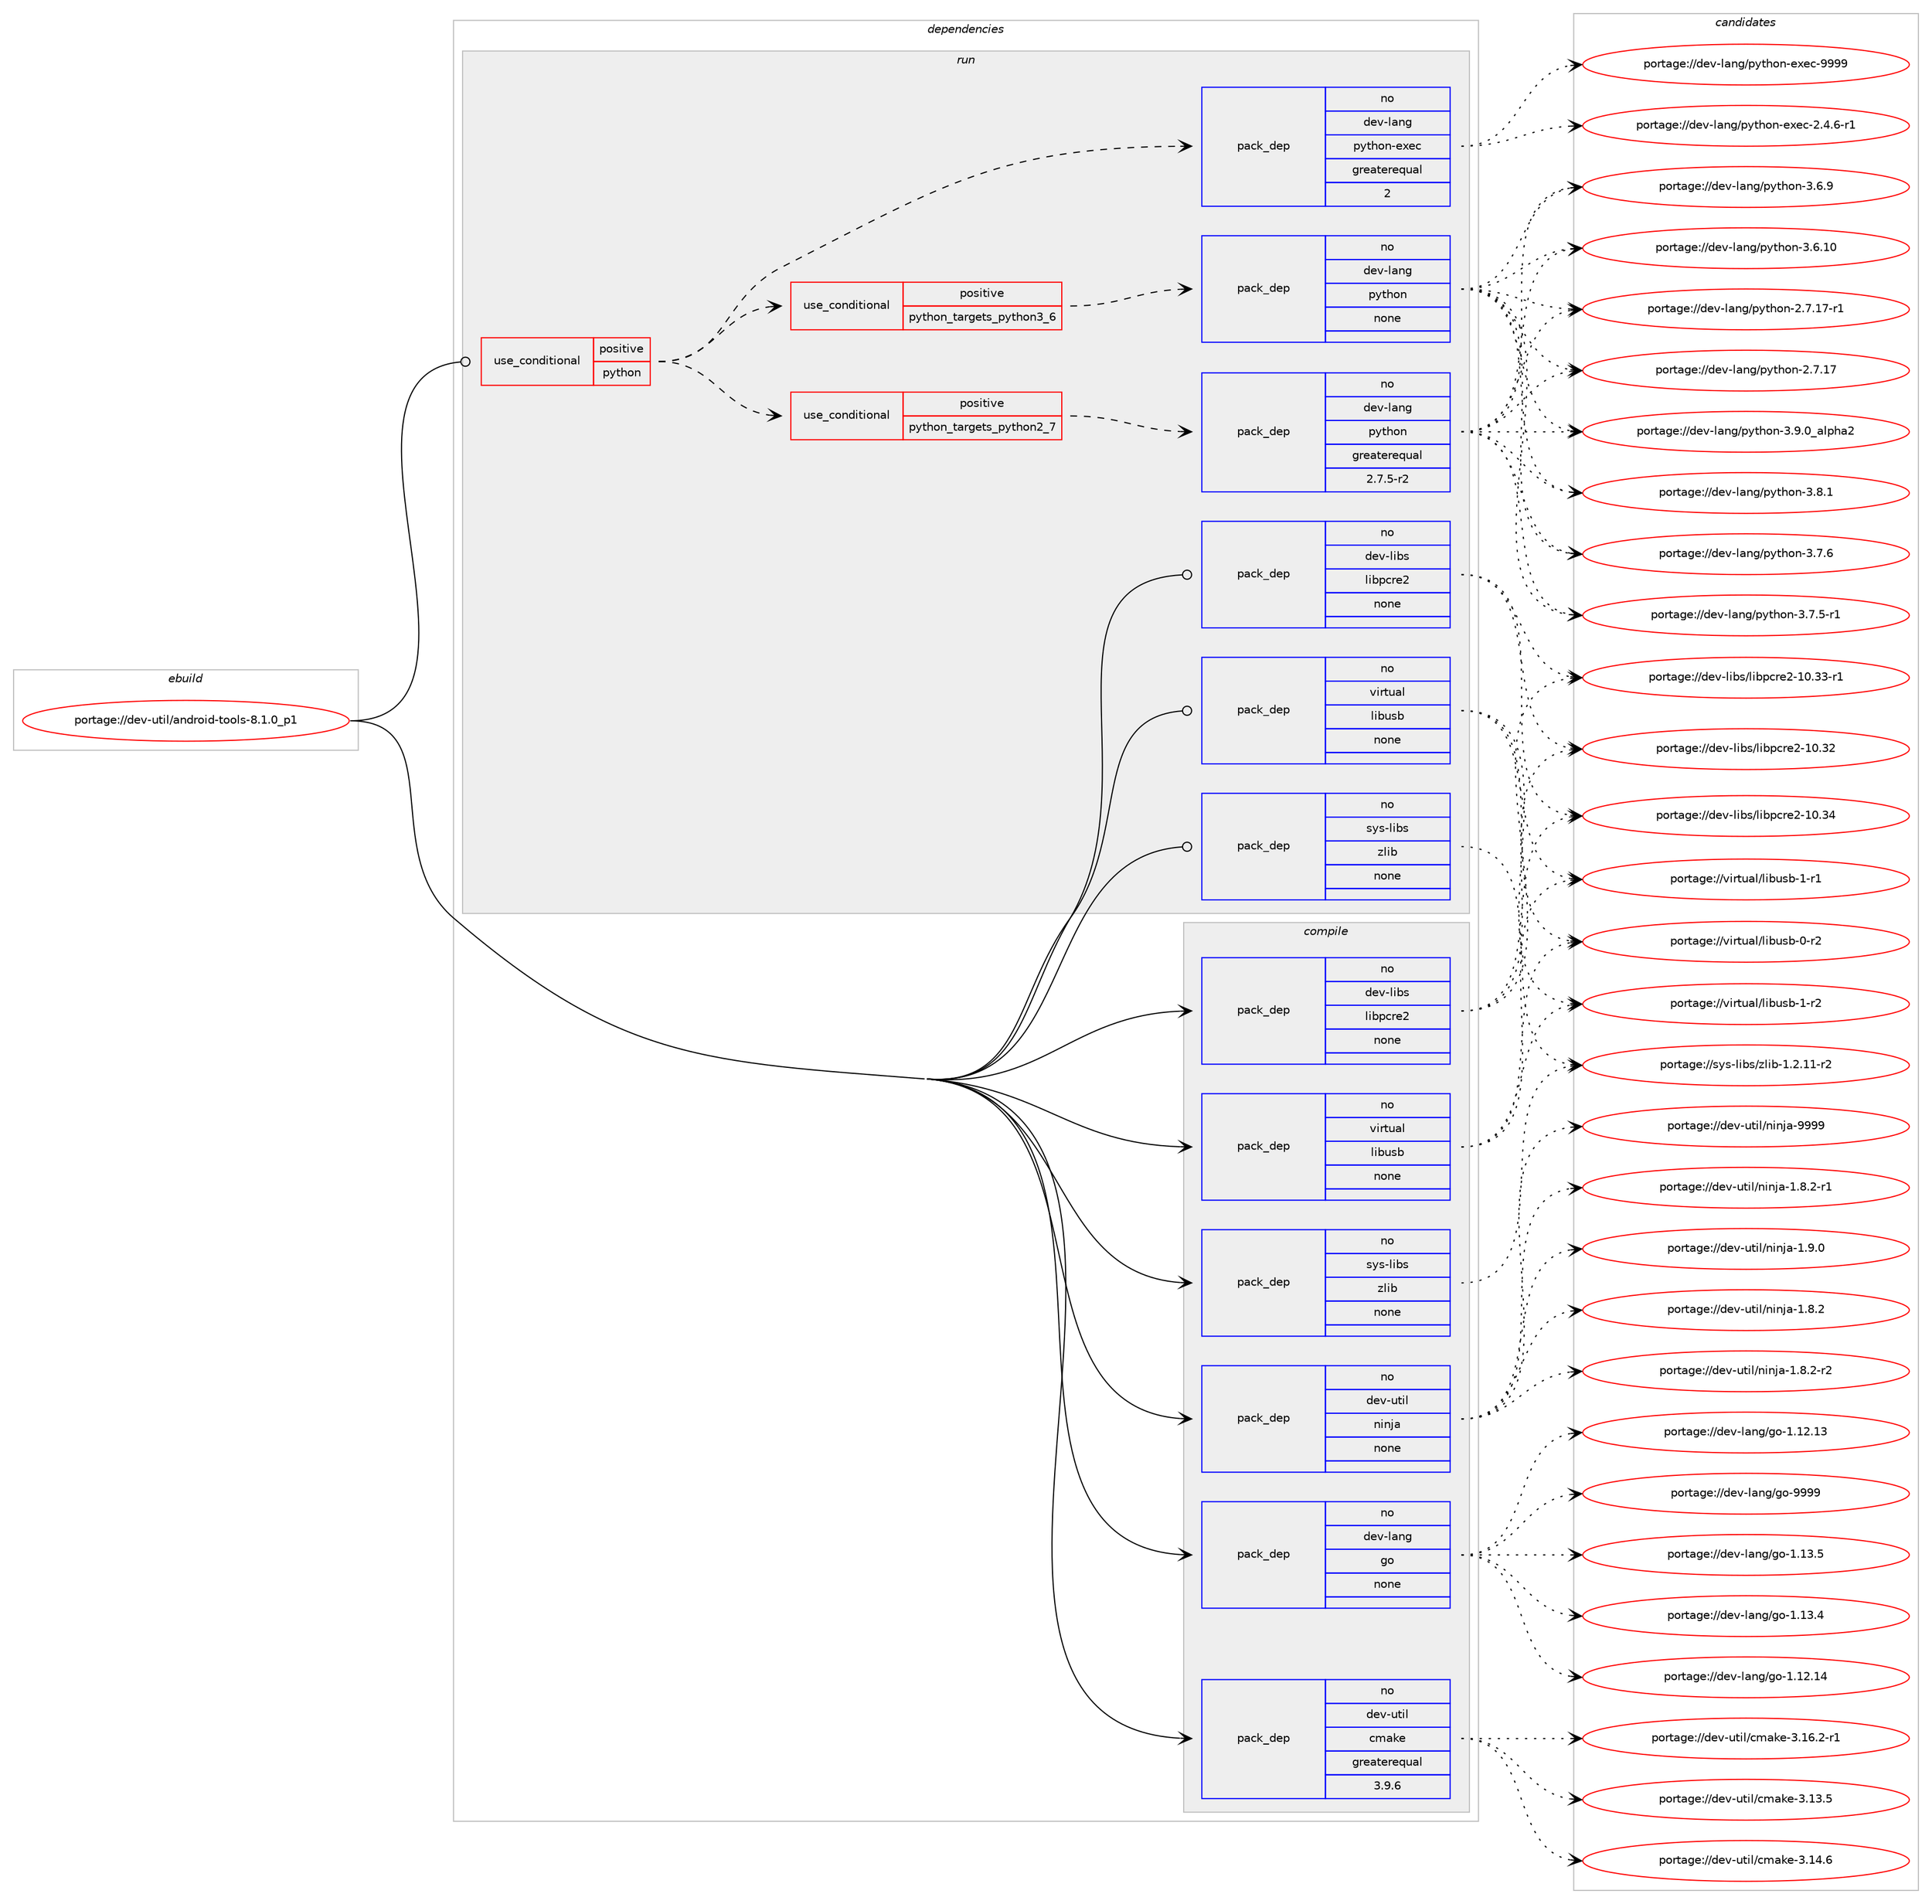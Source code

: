 digraph prolog {

# *************
# Graph options
# *************

newrank=true;
concentrate=true;
compound=true;
graph [rankdir=LR,fontname=Helvetica,fontsize=10,ranksep=1.5];#, ranksep=2.5, nodesep=0.2];
edge  [arrowhead=vee];
node  [fontname=Helvetica,fontsize=10];

# **********
# The ebuild
# **********

subgraph cluster_leftcol {
color=gray;
label=<<i>ebuild</i>>;
id [label="portage://dev-util/android-tools-8.1.0_p1", color=red, width=4, href="../dev-util/android-tools-8.1.0_p1.svg"];
}

# ****************
# The dependencies
# ****************

subgraph cluster_midcol {
color=gray;
label=<<i>dependencies</i>>;
subgraph cluster_compile {
fillcolor="#eeeeee";
style=filled;
label=<<i>compile</i>>;
subgraph pack238616 {
dependency307107 [label=<<TABLE BORDER="0" CELLBORDER="1" CELLSPACING="0" CELLPADDING="4" WIDTH="220"><TR><TD ROWSPAN="6" CELLPADDING="30">pack_dep</TD></TR><TR><TD WIDTH="110">no</TD></TR><TR><TD>dev-lang</TD></TR><TR><TD>go</TD></TR><TR><TD>none</TD></TR><TR><TD></TD></TR></TABLE>>, shape=none, color=blue];
}
id:e -> dependency307107:w [weight=20,style="solid",arrowhead="vee"];
subgraph pack238617 {
dependency307108 [label=<<TABLE BORDER="0" CELLBORDER="1" CELLSPACING="0" CELLPADDING="4" WIDTH="220"><TR><TD ROWSPAN="6" CELLPADDING="30">pack_dep</TD></TR><TR><TD WIDTH="110">no</TD></TR><TR><TD>dev-libs</TD></TR><TR><TD>libpcre2</TD></TR><TR><TD>none</TD></TR><TR><TD></TD></TR></TABLE>>, shape=none, color=blue];
}
id:e -> dependency307108:w [weight=20,style="solid",arrowhead="vee"];
subgraph pack238618 {
dependency307109 [label=<<TABLE BORDER="0" CELLBORDER="1" CELLSPACING="0" CELLPADDING="4" WIDTH="220"><TR><TD ROWSPAN="6" CELLPADDING="30">pack_dep</TD></TR><TR><TD WIDTH="110">no</TD></TR><TR><TD>dev-util</TD></TR><TR><TD>cmake</TD></TR><TR><TD>greaterequal</TD></TR><TR><TD>3.9.6</TD></TR></TABLE>>, shape=none, color=blue];
}
id:e -> dependency307109:w [weight=20,style="solid",arrowhead="vee"];
subgraph pack238619 {
dependency307110 [label=<<TABLE BORDER="0" CELLBORDER="1" CELLSPACING="0" CELLPADDING="4" WIDTH="220"><TR><TD ROWSPAN="6" CELLPADDING="30">pack_dep</TD></TR><TR><TD WIDTH="110">no</TD></TR><TR><TD>dev-util</TD></TR><TR><TD>ninja</TD></TR><TR><TD>none</TD></TR><TR><TD></TD></TR></TABLE>>, shape=none, color=blue];
}
id:e -> dependency307110:w [weight=20,style="solid",arrowhead="vee"];
subgraph pack238620 {
dependency307111 [label=<<TABLE BORDER="0" CELLBORDER="1" CELLSPACING="0" CELLPADDING="4" WIDTH="220"><TR><TD ROWSPAN="6" CELLPADDING="30">pack_dep</TD></TR><TR><TD WIDTH="110">no</TD></TR><TR><TD>sys-libs</TD></TR><TR><TD>zlib</TD></TR><TR><TD>none</TD></TR><TR><TD></TD></TR></TABLE>>, shape=none, color=blue];
}
id:e -> dependency307111:w [weight=20,style="solid",arrowhead="vee"];
subgraph pack238621 {
dependency307112 [label=<<TABLE BORDER="0" CELLBORDER="1" CELLSPACING="0" CELLPADDING="4" WIDTH="220"><TR><TD ROWSPAN="6" CELLPADDING="30">pack_dep</TD></TR><TR><TD WIDTH="110">no</TD></TR><TR><TD>virtual</TD></TR><TR><TD>libusb</TD></TR><TR><TD>none</TD></TR><TR><TD></TD></TR></TABLE>>, shape=none, color=blue];
}
id:e -> dependency307112:w [weight=20,style="solid",arrowhead="vee"];
}
subgraph cluster_compileandrun {
fillcolor="#eeeeee";
style=filled;
label=<<i>compile and run</i>>;
}
subgraph cluster_run {
fillcolor="#eeeeee";
style=filled;
label=<<i>run</i>>;
subgraph cond63802 {
dependency307113 [label=<<TABLE BORDER="0" CELLBORDER="1" CELLSPACING="0" CELLPADDING="4"><TR><TD ROWSPAN="3" CELLPADDING="10">use_conditional</TD></TR><TR><TD>positive</TD></TR><TR><TD>python</TD></TR></TABLE>>, shape=none, color=red];
subgraph cond63803 {
dependency307114 [label=<<TABLE BORDER="0" CELLBORDER="1" CELLSPACING="0" CELLPADDING="4"><TR><TD ROWSPAN="3" CELLPADDING="10">use_conditional</TD></TR><TR><TD>positive</TD></TR><TR><TD>python_targets_python2_7</TD></TR></TABLE>>, shape=none, color=red];
subgraph pack238622 {
dependency307115 [label=<<TABLE BORDER="0" CELLBORDER="1" CELLSPACING="0" CELLPADDING="4" WIDTH="220"><TR><TD ROWSPAN="6" CELLPADDING="30">pack_dep</TD></TR><TR><TD WIDTH="110">no</TD></TR><TR><TD>dev-lang</TD></TR><TR><TD>python</TD></TR><TR><TD>greaterequal</TD></TR><TR><TD>2.7.5-r2</TD></TR></TABLE>>, shape=none, color=blue];
}
dependency307114:e -> dependency307115:w [weight=20,style="dashed",arrowhead="vee"];
}
dependency307113:e -> dependency307114:w [weight=20,style="dashed",arrowhead="vee"];
subgraph cond63804 {
dependency307116 [label=<<TABLE BORDER="0" CELLBORDER="1" CELLSPACING="0" CELLPADDING="4"><TR><TD ROWSPAN="3" CELLPADDING="10">use_conditional</TD></TR><TR><TD>positive</TD></TR><TR><TD>python_targets_python3_6</TD></TR></TABLE>>, shape=none, color=red];
subgraph pack238623 {
dependency307117 [label=<<TABLE BORDER="0" CELLBORDER="1" CELLSPACING="0" CELLPADDING="4" WIDTH="220"><TR><TD ROWSPAN="6" CELLPADDING="30">pack_dep</TD></TR><TR><TD WIDTH="110">no</TD></TR><TR><TD>dev-lang</TD></TR><TR><TD>python</TD></TR><TR><TD>none</TD></TR><TR><TD></TD></TR></TABLE>>, shape=none, color=blue];
}
dependency307116:e -> dependency307117:w [weight=20,style="dashed",arrowhead="vee"];
}
dependency307113:e -> dependency307116:w [weight=20,style="dashed",arrowhead="vee"];
subgraph pack238624 {
dependency307118 [label=<<TABLE BORDER="0" CELLBORDER="1" CELLSPACING="0" CELLPADDING="4" WIDTH="220"><TR><TD ROWSPAN="6" CELLPADDING="30">pack_dep</TD></TR><TR><TD WIDTH="110">no</TD></TR><TR><TD>dev-lang</TD></TR><TR><TD>python-exec</TD></TR><TR><TD>greaterequal</TD></TR><TR><TD>2</TD></TR></TABLE>>, shape=none, color=blue];
}
dependency307113:e -> dependency307118:w [weight=20,style="dashed",arrowhead="vee"];
}
id:e -> dependency307113:w [weight=20,style="solid",arrowhead="odot"];
subgraph pack238625 {
dependency307119 [label=<<TABLE BORDER="0" CELLBORDER="1" CELLSPACING="0" CELLPADDING="4" WIDTH="220"><TR><TD ROWSPAN="6" CELLPADDING="30">pack_dep</TD></TR><TR><TD WIDTH="110">no</TD></TR><TR><TD>dev-libs</TD></TR><TR><TD>libpcre2</TD></TR><TR><TD>none</TD></TR><TR><TD></TD></TR></TABLE>>, shape=none, color=blue];
}
id:e -> dependency307119:w [weight=20,style="solid",arrowhead="odot"];
subgraph pack238626 {
dependency307120 [label=<<TABLE BORDER="0" CELLBORDER="1" CELLSPACING="0" CELLPADDING="4" WIDTH="220"><TR><TD ROWSPAN="6" CELLPADDING="30">pack_dep</TD></TR><TR><TD WIDTH="110">no</TD></TR><TR><TD>sys-libs</TD></TR><TR><TD>zlib</TD></TR><TR><TD>none</TD></TR><TR><TD></TD></TR></TABLE>>, shape=none, color=blue];
}
id:e -> dependency307120:w [weight=20,style="solid",arrowhead="odot"];
subgraph pack238627 {
dependency307121 [label=<<TABLE BORDER="0" CELLBORDER="1" CELLSPACING="0" CELLPADDING="4" WIDTH="220"><TR><TD ROWSPAN="6" CELLPADDING="30">pack_dep</TD></TR><TR><TD WIDTH="110">no</TD></TR><TR><TD>virtual</TD></TR><TR><TD>libusb</TD></TR><TR><TD>none</TD></TR><TR><TD></TD></TR></TABLE>>, shape=none, color=blue];
}
id:e -> dependency307121:w [weight=20,style="solid",arrowhead="odot"];
}
}

# **************
# The candidates
# **************

subgraph cluster_choices {
rank=same;
color=gray;
label=<<i>candidates</i>>;

subgraph choice238616 {
color=black;
nodesep=1;
choice1001011184510897110103471031114557575757 [label="portage://dev-lang/go-9999", color=red, width=4,href="../dev-lang/go-9999.svg"];
choice10010111845108971101034710311145494649514653 [label="portage://dev-lang/go-1.13.5", color=red, width=4,href="../dev-lang/go-1.13.5.svg"];
choice10010111845108971101034710311145494649514652 [label="portage://dev-lang/go-1.13.4", color=red, width=4,href="../dev-lang/go-1.13.4.svg"];
choice1001011184510897110103471031114549464950464952 [label="portage://dev-lang/go-1.12.14", color=red, width=4,href="../dev-lang/go-1.12.14.svg"];
choice1001011184510897110103471031114549464950464951 [label="portage://dev-lang/go-1.12.13", color=red, width=4,href="../dev-lang/go-1.12.13.svg"];
dependency307107:e -> choice1001011184510897110103471031114557575757:w [style=dotted,weight="100"];
dependency307107:e -> choice10010111845108971101034710311145494649514653:w [style=dotted,weight="100"];
dependency307107:e -> choice10010111845108971101034710311145494649514652:w [style=dotted,weight="100"];
dependency307107:e -> choice1001011184510897110103471031114549464950464952:w [style=dotted,weight="100"];
dependency307107:e -> choice1001011184510897110103471031114549464950464951:w [style=dotted,weight="100"];
}
subgraph choice238617 {
color=black;
nodesep=1;
choice100101118451081059811547108105981129911410150454948465152 [label="portage://dev-libs/libpcre2-10.34", color=red, width=4,href="../dev-libs/libpcre2-10.34.svg"];
choice1001011184510810598115471081059811299114101504549484651514511449 [label="portage://dev-libs/libpcre2-10.33-r1", color=red, width=4,href="../dev-libs/libpcre2-10.33-r1.svg"];
choice100101118451081059811547108105981129911410150454948465150 [label="portage://dev-libs/libpcre2-10.32", color=red, width=4,href="../dev-libs/libpcre2-10.32.svg"];
dependency307108:e -> choice100101118451081059811547108105981129911410150454948465152:w [style=dotted,weight="100"];
dependency307108:e -> choice1001011184510810598115471081059811299114101504549484651514511449:w [style=dotted,weight="100"];
dependency307108:e -> choice100101118451081059811547108105981129911410150454948465150:w [style=dotted,weight="100"];
}
subgraph choice238618 {
color=black;
nodesep=1;
choice10010111845117116105108479910997107101455146495446504511449 [label="portage://dev-util/cmake-3.16.2-r1", color=red, width=4,href="../dev-util/cmake-3.16.2-r1.svg"];
choice1001011184511711610510847991099710710145514649524654 [label="portage://dev-util/cmake-3.14.6", color=red, width=4,href="../dev-util/cmake-3.14.6.svg"];
choice1001011184511711610510847991099710710145514649514653 [label="portage://dev-util/cmake-3.13.5", color=red, width=4,href="../dev-util/cmake-3.13.5.svg"];
dependency307109:e -> choice10010111845117116105108479910997107101455146495446504511449:w [style=dotted,weight="100"];
dependency307109:e -> choice1001011184511711610510847991099710710145514649524654:w [style=dotted,weight="100"];
dependency307109:e -> choice1001011184511711610510847991099710710145514649514653:w [style=dotted,weight="100"];
}
subgraph choice238619 {
color=black;
nodesep=1;
choice1001011184511711610510847110105110106974557575757 [label="portage://dev-util/ninja-9999", color=red, width=4,href="../dev-util/ninja-9999.svg"];
choice100101118451171161051084711010511010697454946574648 [label="portage://dev-util/ninja-1.9.0", color=red, width=4,href="../dev-util/ninja-1.9.0.svg"];
choice1001011184511711610510847110105110106974549465646504511450 [label="portage://dev-util/ninja-1.8.2-r2", color=red, width=4,href="../dev-util/ninja-1.8.2-r2.svg"];
choice1001011184511711610510847110105110106974549465646504511449 [label="portage://dev-util/ninja-1.8.2-r1", color=red, width=4,href="../dev-util/ninja-1.8.2-r1.svg"];
choice100101118451171161051084711010511010697454946564650 [label="portage://dev-util/ninja-1.8.2", color=red, width=4,href="../dev-util/ninja-1.8.2.svg"];
dependency307110:e -> choice1001011184511711610510847110105110106974557575757:w [style=dotted,weight="100"];
dependency307110:e -> choice100101118451171161051084711010511010697454946574648:w [style=dotted,weight="100"];
dependency307110:e -> choice1001011184511711610510847110105110106974549465646504511450:w [style=dotted,weight="100"];
dependency307110:e -> choice1001011184511711610510847110105110106974549465646504511449:w [style=dotted,weight="100"];
dependency307110:e -> choice100101118451171161051084711010511010697454946564650:w [style=dotted,weight="100"];
}
subgraph choice238620 {
color=black;
nodesep=1;
choice11512111545108105981154712210810598454946504649494511450 [label="portage://sys-libs/zlib-1.2.11-r2", color=red, width=4,href="../sys-libs/zlib-1.2.11-r2.svg"];
dependency307111:e -> choice11512111545108105981154712210810598454946504649494511450:w [style=dotted,weight="100"];
}
subgraph choice238621 {
color=black;
nodesep=1;
choice1181051141161179710847108105981171159845494511450 [label="portage://virtual/libusb-1-r2", color=red, width=4,href="../virtual/libusb-1-r2.svg"];
choice1181051141161179710847108105981171159845494511449 [label="portage://virtual/libusb-1-r1", color=red, width=4,href="../virtual/libusb-1-r1.svg"];
choice1181051141161179710847108105981171159845484511450 [label="portage://virtual/libusb-0-r2", color=red, width=4,href="../virtual/libusb-0-r2.svg"];
dependency307112:e -> choice1181051141161179710847108105981171159845494511450:w [style=dotted,weight="100"];
dependency307112:e -> choice1181051141161179710847108105981171159845494511449:w [style=dotted,weight="100"];
dependency307112:e -> choice1181051141161179710847108105981171159845484511450:w [style=dotted,weight="100"];
}
subgraph choice238622 {
color=black;
nodesep=1;
choice10010111845108971101034711212111610411111045514657464895971081121049750 [label="portage://dev-lang/python-3.9.0_alpha2", color=red, width=4,href="../dev-lang/python-3.9.0_alpha2.svg"];
choice100101118451089711010347112121116104111110455146564649 [label="portage://dev-lang/python-3.8.1", color=red, width=4,href="../dev-lang/python-3.8.1.svg"];
choice100101118451089711010347112121116104111110455146554654 [label="portage://dev-lang/python-3.7.6", color=red, width=4,href="../dev-lang/python-3.7.6.svg"];
choice1001011184510897110103471121211161041111104551465546534511449 [label="portage://dev-lang/python-3.7.5-r1", color=red, width=4,href="../dev-lang/python-3.7.5-r1.svg"];
choice100101118451089711010347112121116104111110455146544657 [label="portage://dev-lang/python-3.6.9", color=red, width=4,href="../dev-lang/python-3.6.9.svg"];
choice10010111845108971101034711212111610411111045514654464948 [label="portage://dev-lang/python-3.6.10", color=red, width=4,href="../dev-lang/python-3.6.10.svg"];
choice100101118451089711010347112121116104111110455046554649554511449 [label="portage://dev-lang/python-2.7.17-r1", color=red, width=4,href="../dev-lang/python-2.7.17-r1.svg"];
choice10010111845108971101034711212111610411111045504655464955 [label="portage://dev-lang/python-2.7.17", color=red, width=4,href="../dev-lang/python-2.7.17.svg"];
dependency307115:e -> choice10010111845108971101034711212111610411111045514657464895971081121049750:w [style=dotted,weight="100"];
dependency307115:e -> choice100101118451089711010347112121116104111110455146564649:w [style=dotted,weight="100"];
dependency307115:e -> choice100101118451089711010347112121116104111110455146554654:w [style=dotted,weight="100"];
dependency307115:e -> choice1001011184510897110103471121211161041111104551465546534511449:w [style=dotted,weight="100"];
dependency307115:e -> choice100101118451089711010347112121116104111110455146544657:w [style=dotted,weight="100"];
dependency307115:e -> choice10010111845108971101034711212111610411111045514654464948:w [style=dotted,weight="100"];
dependency307115:e -> choice100101118451089711010347112121116104111110455046554649554511449:w [style=dotted,weight="100"];
dependency307115:e -> choice10010111845108971101034711212111610411111045504655464955:w [style=dotted,weight="100"];
}
subgraph choice238623 {
color=black;
nodesep=1;
choice10010111845108971101034711212111610411111045514657464895971081121049750 [label="portage://dev-lang/python-3.9.0_alpha2", color=red, width=4,href="../dev-lang/python-3.9.0_alpha2.svg"];
choice100101118451089711010347112121116104111110455146564649 [label="portage://dev-lang/python-3.8.1", color=red, width=4,href="../dev-lang/python-3.8.1.svg"];
choice100101118451089711010347112121116104111110455146554654 [label="portage://dev-lang/python-3.7.6", color=red, width=4,href="../dev-lang/python-3.7.6.svg"];
choice1001011184510897110103471121211161041111104551465546534511449 [label="portage://dev-lang/python-3.7.5-r1", color=red, width=4,href="../dev-lang/python-3.7.5-r1.svg"];
choice100101118451089711010347112121116104111110455146544657 [label="portage://dev-lang/python-3.6.9", color=red, width=4,href="../dev-lang/python-3.6.9.svg"];
choice10010111845108971101034711212111610411111045514654464948 [label="portage://dev-lang/python-3.6.10", color=red, width=4,href="../dev-lang/python-3.6.10.svg"];
choice100101118451089711010347112121116104111110455046554649554511449 [label="portage://dev-lang/python-2.7.17-r1", color=red, width=4,href="../dev-lang/python-2.7.17-r1.svg"];
choice10010111845108971101034711212111610411111045504655464955 [label="portage://dev-lang/python-2.7.17", color=red, width=4,href="../dev-lang/python-2.7.17.svg"];
dependency307117:e -> choice10010111845108971101034711212111610411111045514657464895971081121049750:w [style=dotted,weight="100"];
dependency307117:e -> choice100101118451089711010347112121116104111110455146564649:w [style=dotted,weight="100"];
dependency307117:e -> choice100101118451089711010347112121116104111110455146554654:w [style=dotted,weight="100"];
dependency307117:e -> choice1001011184510897110103471121211161041111104551465546534511449:w [style=dotted,weight="100"];
dependency307117:e -> choice100101118451089711010347112121116104111110455146544657:w [style=dotted,weight="100"];
dependency307117:e -> choice10010111845108971101034711212111610411111045514654464948:w [style=dotted,weight="100"];
dependency307117:e -> choice100101118451089711010347112121116104111110455046554649554511449:w [style=dotted,weight="100"];
dependency307117:e -> choice10010111845108971101034711212111610411111045504655464955:w [style=dotted,weight="100"];
}
subgraph choice238624 {
color=black;
nodesep=1;
choice10010111845108971101034711212111610411111045101120101994557575757 [label="portage://dev-lang/python-exec-9999", color=red, width=4,href="../dev-lang/python-exec-9999.svg"];
choice10010111845108971101034711212111610411111045101120101994550465246544511449 [label="portage://dev-lang/python-exec-2.4.6-r1", color=red, width=4,href="../dev-lang/python-exec-2.4.6-r1.svg"];
dependency307118:e -> choice10010111845108971101034711212111610411111045101120101994557575757:w [style=dotted,weight="100"];
dependency307118:e -> choice10010111845108971101034711212111610411111045101120101994550465246544511449:w [style=dotted,weight="100"];
}
subgraph choice238625 {
color=black;
nodesep=1;
choice100101118451081059811547108105981129911410150454948465152 [label="portage://dev-libs/libpcre2-10.34", color=red, width=4,href="../dev-libs/libpcre2-10.34.svg"];
choice1001011184510810598115471081059811299114101504549484651514511449 [label="portage://dev-libs/libpcre2-10.33-r1", color=red, width=4,href="../dev-libs/libpcre2-10.33-r1.svg"];
choice100101118451081059811547108105981129911410150454948465150 [label="portage://dev-libs/libpcre2-10.32", color=red, width=4,href="../dev-libs/libpcre2-10.32.svg"];
dependency307119:e -> choice100101118451081059811547108105981129911410150454948465152:w [style=dotted,weight="100"];
dependency307119:e -> choice1001011184510810598115471081059811299114101504549484651514511449:w [style=dotted,weight="100"];
dependency307119:e -> choice100101118451081059811547108105981129911410150454948465150:w [style=dotted,weight="100"];
}
subgraph choice238626 {
color=black;
nodesep=1;
choice11512111545108105981154712210810598454946504649494511450 [label="portage://sys-libs/zlib-1.2.11-r2", color=red, width=4,href="../sys-libs/zlib-1.2.11-r2.svg"];
dependency307120:e -> choice11512111545108105981154712210810598454946504649494511450:w [style=dotted,weight="100"];
}
subgraph choice238627 {
color=black;
nodesep=1;
choice1181051141161179710847108105981171159845494511450 [label="portage://virtual/libusb-1-r2", color=red, width=4,href="../virtual/libusb-1-r2.svg"];
choice1181051141161179710847108105981171159845494511449 [label="portage://virtual/libusb-1-r1", color=red, width=4,href="../virtual/libusb-1-r1.svg"];
choice1181051141161179710847108105981171159845484511450 [label="portage://virtual/libusb-0-r2", color=red, width=4,href="../virtual/libusb-0-r2.svg"];
dependency307121:e -> choice1181051141161179710847108105981171159845494511450:w [style=dotted,weight="100"];
dependency307121:e -> choice1181051141161179710847108105981171159845494511449:w [style=dotted,weight="100"];
dependency307121:e -> choice1181051141161179710847108105981171159845484511450:w [style=dotted,weight="100"];
}
}

}
